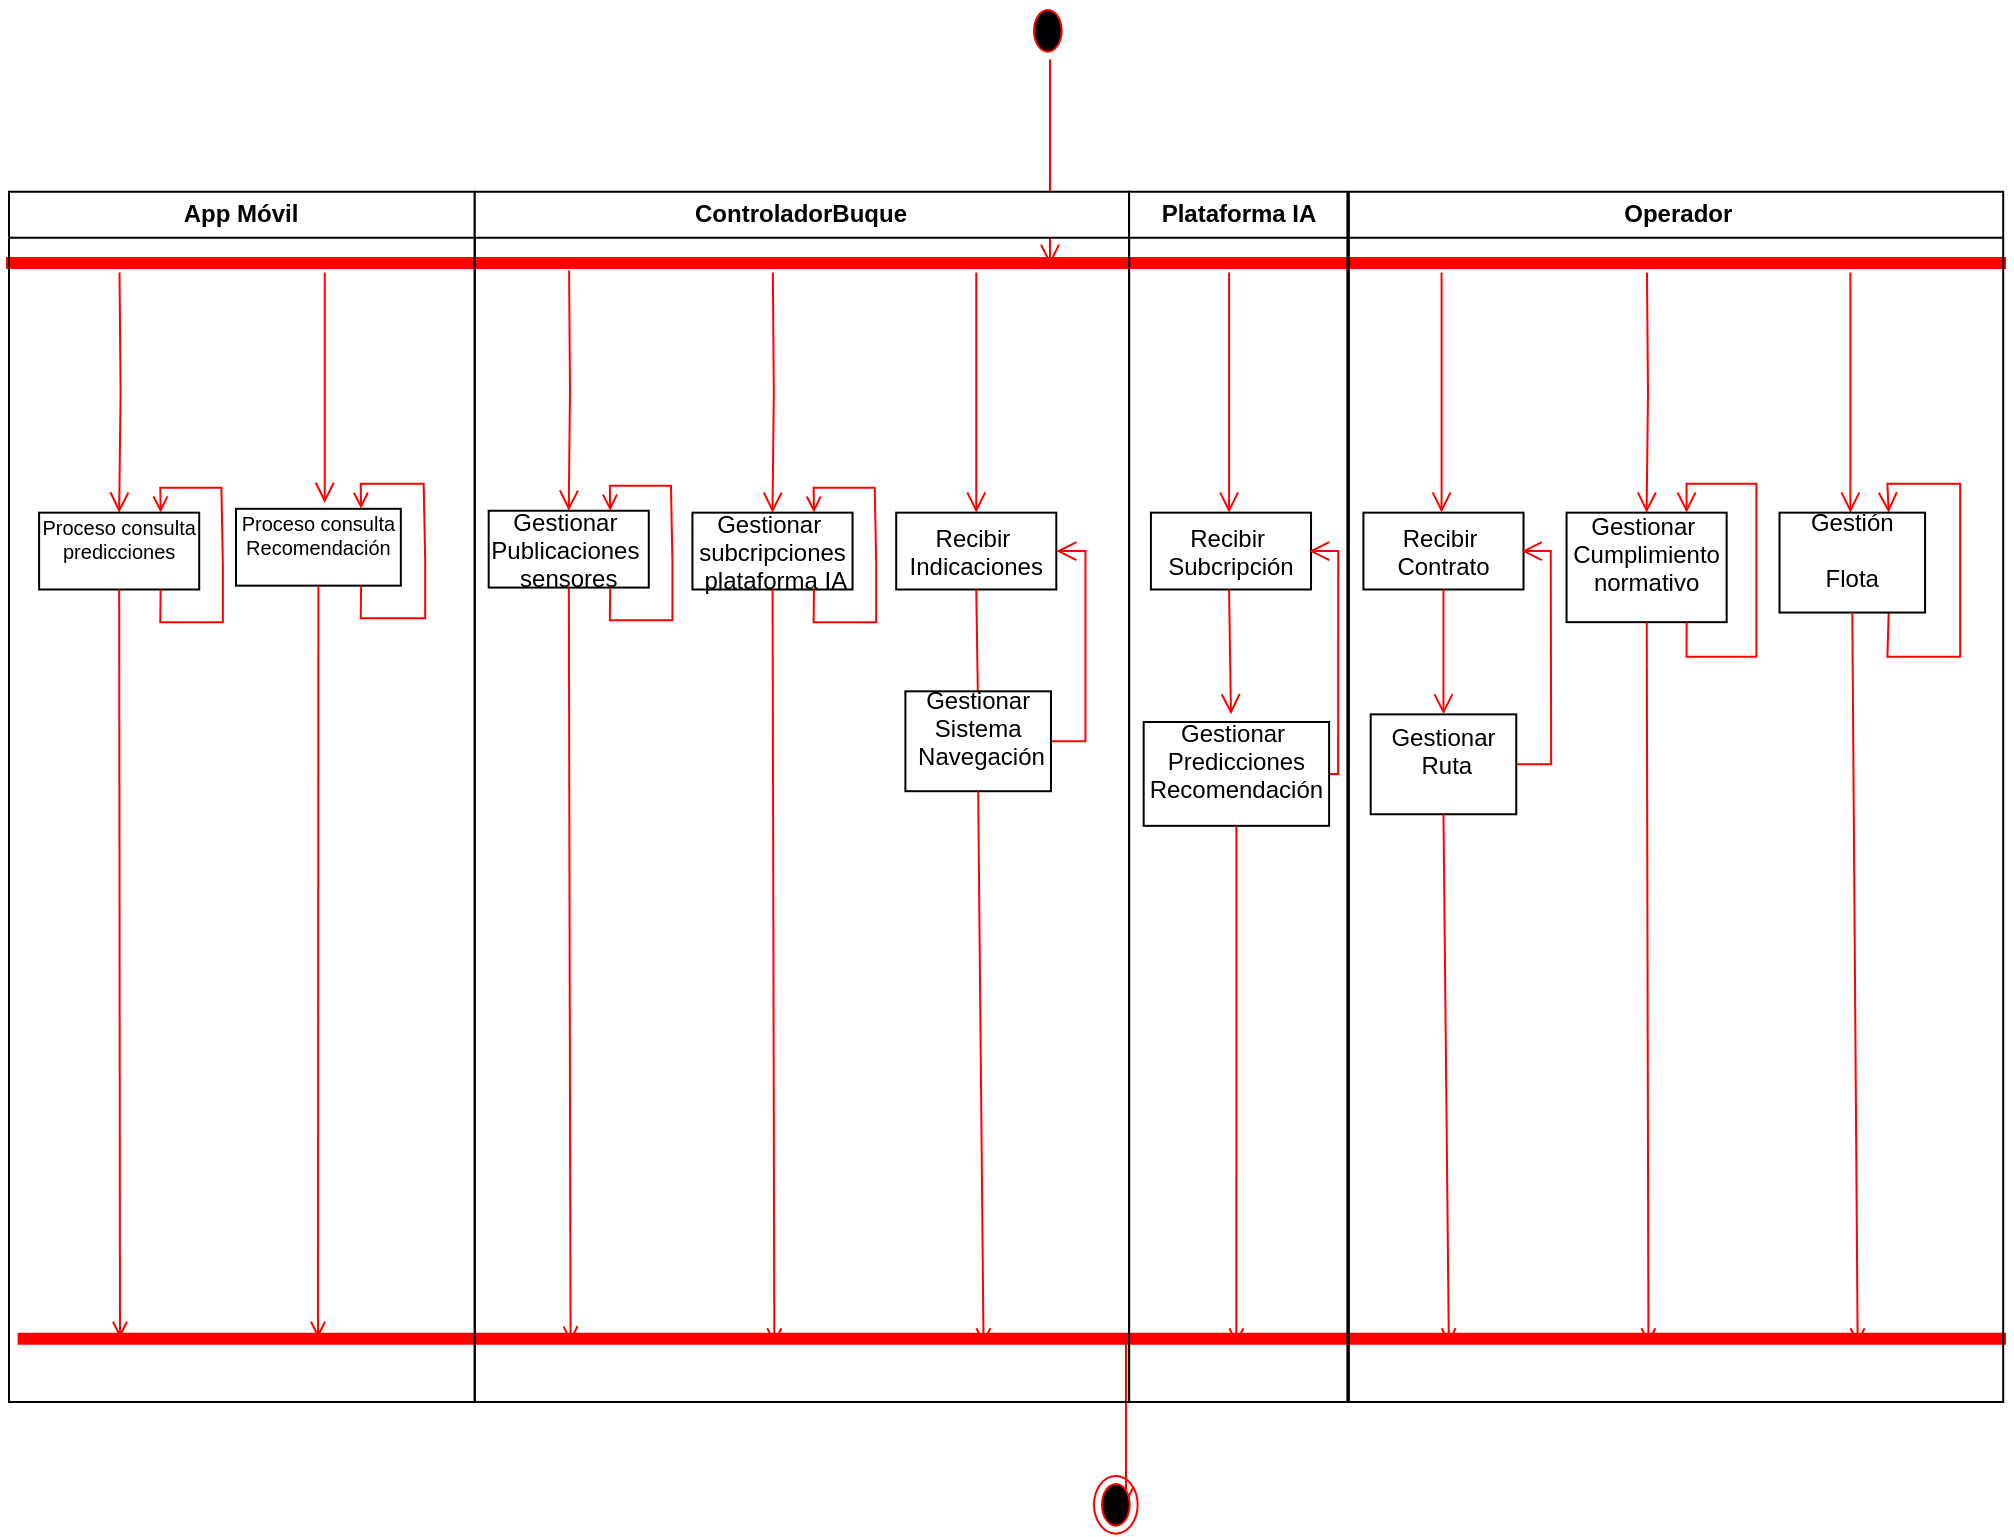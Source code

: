 <mxfile version="24.0.7" type="github">
  <diagram name="Page-1" id="e7e014a7-5840-1c2e-5031-d8a46d1fe8dd">
    <mxGraphModel dx="1059" dy="563" grid="1" gridSize="10" guides="1" tooltips="1" connect="1" arrows="1" fold="1" page="1" pageScale="1" pageWidth="1169" pageHeight="826" background="none" math="0" shadow="0">
      <root>
        <mxCell id="0" />
        <mxCell id="1" parent="0" />
        <mxCell id="17" value="" style="endArrow=open;strokeColor=#FF0000;endFill=1;rounded=0" parent="1" edge="1">
          <mxGeometry relative="1" as="geometry">
            <mxPoint x="361.757" y="217.5" as="sourcePoint" />
          </mxGeometry>
        </mxCell>
        <mxCell id="19" value="" style="endArrow=open;strokeColor=#FF0000;endFill=1;rounded=0" parent="1" edge="1">
          <mxGeometry relative="1" as="geometry">
            <mxPoint x="245" y="310" as="sourcePoint" />
          </mxGeometry>
        </mxCell>
        <mxCell id="oyGk57IEvTgloW_zHovH-42" value="" style="edgeStyle=orthogonalEdgeStyle;html=1;verticalAlign=bottom;endArrow=open;endSize=8;strokeColor=#ff0000;rounded=0;entryX=0.5;entryY=0;entryDx=0;entryDy=0;" parent="1" target="7" edge="1">
          <mxGeometry relative="1" as="geometry">
            <mxPoint x="344.385" y="262.5" as="targetPoint" />
            <mxPoint x="86.764" y="195.263" as="sourcePoint" />
          </mxGeometry>
        </mxCell>
        <mxCell id="oyGk57IEvTgloW_zHovH-46" value="" style="shape=line;html=1;strokeWidth=6;strokeColor=#ff0000;" parent="1" vertex="1">
          <mxGeometry x="35.82" y="723.55" width="994.18" height="9.61" as="geometry" />
        </mxCell>
        <mxCell id="oyGk57IEvTgloW_zHovH-51" value="" style="group" parent="1" vertex="1" connectable="0">
          <mxGeometry x="46.556" y="302.842" width="91.877" height="67.237" as="geometry" />
        </mxCell>
        <mxCell id="7" value="Proceso consulta&#xa;predicciones&#xa;" style="verticalAlign=middle;fontSize=10;" parent="oyGk57IEvTgloW_zHovH-51" vertex="1">
          <mxGeometry y="12.487" width="80.052" height="38.421" as="geometry" />
        </mxCell>
        <mxCell id="oyGk57IEvTgloW_zHovH-44" value="" style="endArrow=open;strokeColor=#FF0000;endFill=1;rounded=0;exitX=0.75;exitY=1;exitDx=0;exitDy=0;entryX=0.75;entryY=0;entryDx=0;entryDy=0;" parent="oyGk57IEvTgloW_zHovH-51" edge="1">
          <mxGeometry relative="1" as="geometry">
            <mxPoint x="60.766" y="50.908" as="sourcePoint" />
            <mxPoint x="60.766" y="12.487" as="targetPoint" />
            <Array as="points">
              <mxPoint x="60.585" y="67.237" />
              <mxPoint x="91.877" y="67.237" />
              <mxPoint x="91.877" y="38.421" />
              <mxPoint x="91.15" />
              <mxPoint x="76.595" />
              <mxPoint x="60.585" />
            </Array>
          </mxGeometry>
        </mxCell>
        <mxCell id="oyGk57IEvTgloW_zHovH-54" value="" style="group" parent="1" vertex="1" connectable="0">
          <mxGeometry x="144.983" y="300.921" width="94.606" height="67.237" as="geometry" />
        </mxCell>
        <mxCell id="oyGk57IEvTgloW_zHovH-55" value="Proceso consulta&#xa;Recomendación&#xa;" style="verticalAlign=middle;fontSize=10;" parent="oyGk57IEvTgloW_zHovH-54" vertex="1">
          <mxGeometry y="12.487" width="82.429" height="38.421" as="geometry" />
        </mxCell>
        <mxCell id="oyGk57IEvTgloW_zHovH-56" value="" style="endArrow=open;strokeColor=#FF0000;endFill=1;rounded=0;exitX=0.75;exitY=1;exitDx=0;exitDy=0;entryX=0.75;entryY=0;entryDx=0;entryDy=0;" parent="oyGk57IEvTgloW_zHovH-54" edge="1">
          <mxGeometry relative="1" as="geometry">
            <mxPoint x="62.571" y="50.908" as="sourcePoint" />
            <mxPoint x="62.571" y="12.487" as="targetPoint" />
            <Array as="points">
              <mxPoint x="62.384" y="67.237" />
              <mxPoint x="94.606" y="67.237" />
              <mxPoint x="94.606" y="38.421" />
              <mxPoint x="93.857" />
              <mxPoint x="78.87" />
              <mxPoint x="62.384" />
            </Array>
          </mxGeometry>
        </mxCell>
        <mxCell id="9" value="" style="endArrow=open;strokeColor=#FF0000;endFill=1;rounded=0;" parent="1" source="7" edge="1">
          <mxGeometry relative="1" as="geometry">
            <mxPoint x="87" y="728" as="targetPoint" />
          </mxGeometry>
        </mxCell>
        <mxCell id="oyGk57IEvTgloW_zHovH-57" value="" style="endArrow=open;strokeColor=#FF0000;endFill=1;rounded=0;" parent="1" source="oyGk57IEvTgloW_zHovH-55" edge="1">
          <mxGeometry relative="1" as="geometry">
            <mxPoint x="186" y="728" as="targetPoint" />
          </mxGeometry>
        </mxCell>
        <mxCell id="oyGk57IEvTgloW_zHovH-61" value="" style="html=1;verticalAlign=bottom;endArrow=open;endSize=8;strokeColor=#ff0000;rounded=0;" parent="1" edge="1">
          <mxGeometry relative="1" as="geometry">
            <mxPoint x="189.375" y="310.526" as="targetPoint" />
            <mxPoint x="189.375" y="195.263" as="sourcePoint" />
          </mxGeometry>
        </mxCell>
        <mxCell id="oyGk57IEvTgloW_zHovH-160" value="" style="shape=line;html=1;strokeWidth=6;strokeColor=#ff0000;" parent="1" vertex="1">
          <mxGeometry x="30" y="185.66" width="1000" height="9.61" as="geometry" />
        </mxCell>
        <mxCell id="2" value="App Móvil" style="swimlane;whiteSpace=wrap;container=0;" parent="1" vertex="1">
          <mxGeometry x="31.499" y="154.921" width="232.877" height="605.132" as="geometry" />
        </mxCell>
        <mxCell id="14" value="" style="edgeStyle=elbowEdgeStyle;elbow=horizontal;verticalAlign=bottom;endArrow=open;endSize=8;strokeColor=#FF0000;endFill=1;rounded=0;entryX=0.522;entryY=0.6;entryDx=0;entryDy=0;entryPerimeter=0;" parent="1" source="13" target="oyGk57IEvTgloW_zHovH-160" edge="1">
          <mxGeometry x="1385.643" y="382.158" as="geometry">
            <mxPoint x="737.426" y="198.421" as="targetPoint" />
          </mxGeometry>
        </mxCell>
        <mxCell id="MZYvdmbF87EqFMKrzUNa-25" value="" style="group" vertex="1" connectable="0" parent="1">
          <mxGeometry x="482.798" y="80" width="21.832" height="730" as="geometry" />
        </mxCell>
        <mxCell id="oyGk57IEvTgloW_zHovH-153" value="" style="endArrow=open;strokeColor=#FF0000;endFill=1;rounded=0;" parent="MZYvdmbF87EqFMKrzUNa-25" edge="1">
          <mxGeometry relative="1" as="geometry">
            <mxPoint x="107.202" y="650" as="sourcePoint" />
            <mxPoint x="107.202" y="731" as="targetPoint" />
          </mxGeometry>
        </mxCell>
        <mxCell id="4" value="ControladorBuque" style="swimlane;whiteSpace=wrap;container=0;" parent="1" vertex="1">
          <mxGeometry x="264.374" y="154.921" width="327.171" height="605.132" as="geometry" />
        </mxCell>
        <mxCell id="oyGk57IEvTgloW_zHovH-83" value="" style="edgeStyle=orthogonalEdgeStyle;html=1;verticalAlign=bottom;endArrow=open;endSize=8;strokeColor=#ff0000;rounded=0;entryX=0.5;entryY=0;entryDx=0;entryDy=0;" parent="4" target="oyGk57IEvTgloW_zHovH-85" edge="1">
          <mxGeometry relative="1" as="geometry">
            <mxPoint x="304.793" y="106.618" as="targetPoint" />
            <mxPoint x="47.172" y="39.382" as="sourcePoint" />
          </mxGeometry>
        </mxCell>
        <mxCell id="oyGk57IEvTgloW_zHovH-84" value="" style="group" parent="4" vertex="1" connectable="0">
          <mxGeometry x="6.964" y="146.961" width="91.877" height="67.237" as="geometry" />
        </mxCell>
        <mxCell id="oyGk57IEvTgloW_zHovH-85" value="Gestionar &#xa;Publicaciones &#xa;sensores" style="verticalAlign=middle;" parent="oyGk57IEvTgloW_zHovH-84" vertex="1">
          <mxGeometry y="12.487" width="80.052" height="38.421" as="geometry" />
        </mxCell>
        <mxCell id="oyGk57IEvTgloW_zHovH-86" value="" style="endArrow=open;strokeColor=#FF0000;endFill=1;rounded=0;exitX=0.75;exitY=1;exitDx=0;exitDy=0;entryX=0.75;entryY=0;entryDx=0;entryDy=0;" parent="oyGk57IEvTgloW_zHovH-84" edge="1">
          <mxGeometry relative="1" as="geometry">
            <mxPoint x="60.766" y="50.908" as="sourcePoint" />
            <mxPoint x="60.766" y="12.487" as="targetPoint" />
            <Array as="points">
              <mxPoint x="60.585" y="67.237" />
              <mxPoint x="91.877" y="67.237" />
              <mxPoint x="91.877" y="38.421" />
              <mxPoint x="91.15" />
              <mxPoint x="76.595" />
              <mxPoint x="60.585" />
            </Array>
          </mxGeometry>
        </mxCell>
        <mxCell id="oyGk57IEvTgloW_zHovH-87" value="" style="endArrow=open;strokeColor=#FF0000;endFill=1;rounded=0;entryX=0.096;entryY=0.8;entryDx=0;entryDy=0;entryPerimeter=0;" parent="4" source="oyGk57IEvTgloW_zHovH-85" edge="1">
          <mxGeometry relative="1" as="geometry">
            <mxPoint x="47.9" y="575.355" as="targetPoint" />
          </mxGeometry>
        </mxCell>
        <mxCell id="oyGk57IEvTgloW_zHovH-88" value="" style="edgeStyle=orthogonalEdgeStyle;html=1;verticalAlign=bottom;endArrow=open;endSize=8;strokeColor=#ff0000;rounded=0;entryX=0.5;entryY=0;entryDx=0;entryDy=0;" parent="4" target="oyGk57IEvTgloW_zHovH-90" edge="1">
          <mxGeometry relative="1" as="geometry">
            <mxPoint x="406.677" y="107.579" as="targetPoint" />
            <mxPoint x="149.056" y="40.342" as="sourcePoint" />
          </mxGeometry>
        </mxCell>
        <mxCell id="oyGk57IEvTgloW_zHovH-89" value="" style="group" parent="4" vertex="1" connectable="0">
          <mxGeometry x="108.848" y="147.921" width="91.877" height="67.237" as="geometry" />
        </mxCell>
        <mxCell id="oyGk57IEvTgloW_zHovH-90" value="Gestionar &#xa;subcripciones&#xa; plataforma IA" style="verticalAlign=middle;" parent="oyGk57IEvTgloW_zHovH-89" vertex="1">
          <mxGeometry y="12.487" width="80.052" height="38.421" as="geometry" />
        </mxCell>
        <mxCell id="oyGk57IEvTgloW_zHovH-91" value="" style="endArrow=open;strokeColor=#FF0000;endFill=1;rounded=0;exitX=0.75;exitY=1;exitDx=0;exitDy=0;entryX=0.75;entryY=0;entryDx=0;entryDy=0;" parent="oyGk57IEvTgloW_zHovH-89" edge="1">
          <mxGeometry relative="1" as="geometry">
            <mxPoint x="60.766" y="50.908" as="sourcePoint" />
            <mxPoint x="60.766" y="12.487" as="targetPoint" />
            <Array as="points">
              <mxPoint x="60.585" y="67.237" />
              <mxPoint x="91.877" y="67.237" />
              <mxPoint x="91.877" y="38.421" />
              <mxPoint x="91.15" />
              <mxPoint x="76.595" />
              <mxPoint x="60.585" />
            </Array>
          </mxGeometry>
        </mxCell>
        <mxCell id="oyGk57IEvTgloW_zHovH-92" value="" style="endArrow=open;strokeColor=#FF0000;endFill=1;rounded=0;entryX=0.096;entryY=0.8;entryDx=0;entryDy=0;entryPerimeter=0;" parent="4" source="oyGk57IEvTgloW_zHovH-90" edge="1">
          <mxGeometry relative="1" as="geometry">
            <mxPoint x="149.784" y="576.316" as="targetPoint" />
          </mxGeometry>
        </mxCell>
        <mxCell id="oyGk57IEvTgloW_zHovH-95" value="Recibir &#xa;Indicaciones" style="verticalAlign=middle;" parent="4" vertex="1">
          <mxGeometry x="210.732" y="160.408" width="80.052" height="38.421" as="geometry" />
        </mxCell>
        <mxCell id="oyGk57IEvTgloW_zHovH-96" value="" style="html=1;verticalAlign=bottom;endArrow=open;endSize=8;strokeColor=#ff0000;rounded=0;entryX=0.5;entryY=0;entryDx=0;entryDy=0;" parent="4" target="oyGk57IEvTgloW_zHovH-95" edge="1">
          <mxGeometry relative="1" as="geometry">
            <mxPoint x="247.119" y="160.408" as="targetPoint" />
            <mxPoint x="250.758" y="40.342" as="sourcePoint" />
          </mxGeometry>
        </mxCell>
        <mxCell id="oyGk57IEvTgloW_zHovH-97" value="" style="html=1;verticalAlign=bottom;endArrow=open;endSize=8;strokeColor=#ff0000;rounded=0;exitX=1;exitY=0.5;exitDx=0;exitDy=0;entryX=1;entryY=0.5;entryDx=0;entryDy=0;" parent="4" source="oyGk57IEvTgloW_zHovH-99" target="oyGk57IEvTgloW_zHovH-95" edge="1">
          <mxGeometry relative="1" as="geometry">
            <mxPoint x="305.339" y="165.211" as="targetPoint" />
            <mxPoint x="258.035" y="49.947" as="sourcePoint" />
            <Array as="points">
              <mxPoint x="305.339" y="274.711" />
              <mxPoint x="305.339" y="179.618" />
            </Array>
          </mxGeometry>
        </mxCell>
        <mxCell id="oyGk57IEvTgloW_zHovH-98" value="" style="html=1;verticalAlign=bottom;endArrow=open;endSize=8;strokeColor=#ff0000;rounded=0;exitX=0.5;exitY=1;exitDx=0;exitDy=0;" parent="4" source="oyGk57IEvTgloW_zHovH-95" edge="1">
          <mxGeometry relative="1" as="geometry">
            <mxPoint x="251.711" y="261.263" as="targetPoint" />
            <mxPoint x="251.348" y="213.237" as="sourcePoint" />
          </mxGeometry>
        </mxCell>
        <mxCell id="oyGk57IEvTgloW_zHovH-99" value="Gestionar&#xa;Sistema&#xa; Navegación&#xa;" style="verticalAlign=middle;" parent="4" vertex="1">
          <mxGeometry x="215.324" y="249.737" width="72.774" height="49.947" as="geometry" />
        </mxCell>
        <mxCell id="oyGk57IEvTgloW_zHovH-100" value="" style="endArrow=open;strokeColor=#FF0000;endFill=1;rounded=0;entryX=0.488;entryY=0.8;entryDx=0;entryDy=0;entryPerimeter=0;exitX=0.5;exitY=1;exitDx=0;exitDy=0;" parent="4" source="oyGk57IEvTgloW_zHovH-99" edge="1">
          <mxGeometry relative="1" as="geometry">
            <mxPoint x="21.519" y="208.434" as="sourcePoint" />
            <mxPoint x="254.397" y="576.316" as="targetPoint" />
          </mxGeometry>
        </mxCell>
        <mxCell id="oyGk57IEvTgloW_zHovH-101" value="Plataforma IA" style="swimlane;whiteSpace=wrap;container=0;startSize=23;" parent="1" vertex="1">
          <mxGeometry x="591.545" y="154.921" width="109.161" height="605.132" as="geometry" />
        </mxCell>
        <mxCell id="oyGk57IEvTgloW_zHovH-112" value="Recibir &#xa;Subcripción" style="verticalAlign=middle;" parent="oyGk57IEvTgloW_zHovH-101" vertex="1">
          <mxGeometry x="10.916" y="160.408" width="80.052" height="38.421" as="geometry" />
        </mxCell>
        <mxCell id="oyGk57IEvTgloW_zHovH-113" value="" style="html=1;verticalAlign=bottom;endArrow=open;endSize=8;strokeColor=#ff0000;rounded=0;entryX=0.5;entryY=0;entryDx=0;entryDy=0;" parent="oyGk57IEvTgloW_zHovH-101" edge="1">
          <mxGeometry relative="1" as="geometry">
            <mxPoint x="49.989" y="160.408" as="targetPoint" />
            <mxPoint x="49.989" y="40.342" as="sourcePoint" />
          </mxGeometry>
        </mxCell>
        <mxCell id="oyGk57IEvTgloW_zHovH-114" value="" style="html=1;verticalAlign=bottom;endArrow=open;endSize=8;strokeColor=#ff0000;rounded=0;exitX=1;exitY=0.5;exitDx=0;exitDy=0;entryX=1;entryY=0.5;entryDx=0;entryDy=0;" parent="oyGk57IEvTgloW_zHovH-101" source="oyGk57IEvTgloW_zHovH-116" edge="1">
          <mxGeometry relative="1" as="geometry">
            <mxPoint x="90.014" y="179.618" as="targetPoint" />
            <mxPoint x="57.266" y="49.947" as="sourcePoint" />
            <Array as="points">
              <mxPoint x="104.515" y="291.079" />
              <mxPoint x="104.569" y="179.618" />
            </Array>
          </mxGeometry>
        </mxCell>
        <mxCell id="oyGk57IEvTgloW_zHovH-115" value="" style="html=1;verticalAlign=bottom;endArrow=open;endSize=8;strokeColor=#ff0000;rounded=0;exitX=0.5;exitY=1;exitDx=0;exitDy=0;" parent="oyGk57IEvTgloW_zHovH-101" edge="1">
          <mxGeometry relative="1" as="geometry">
            <mxPoint x="50.942" y="261.263" as="targetPoint" />
            <mxPoint x="49.989" y="198.829" as="sourcePoint" />
          </mxGeometry>
        </mxCell>
        <mxCell id="oyGk57IEvTgloW_zHovH-116" value="Gestionar &#xa;Predicciones&#xa;Recomendación&#xa;" style="verticalAlign=middle;" parent="oyGk57IEvTgloW_zHovH-101" vertex="1">
          <mxGeometry x="7.29" y="265.08" width="92.71" height="51.92" as="geometry" />
        </mxCell>
        <mxCell id="oyGk57IEvTgloW_zHovH-117" value="" style="endArrow=open;strokeColor=#FF0000;endFill=1;rounded=0;entryX=0.488;entryY=0.8;entryDx=0;entryDy=0;entryPerimeter=0;exitX=0.5;exitY=1;exitDx=0;exitDy=0;" parent="oyGk57IEvTgloW_zHovH-101" source="oyGk57IEvTgloW_zHovH-116" edge="1">
          <mxGeometry relative="1" as="geometry">
            <mxPoint x="-179.25" y="208.434" as="sourcePoint" />
            <mxPoint x="53.627" y="576.316" as="targetPoint" />
          </mxGeometry>
        </mxCell>
        <mxCell id="oyGk57IEvTgloW_zHovH-123" value=" Operador" style="swimlane;whiteSpace=wrap;container=0;" parent="1" vertex="1">
          <mxGeometry x="701.434" y="154.921" width="327.171" height="605.132" as="geometry" />
        </mxCell>
        <mxCell id="oyGk57IEvTgloW_zHovH-129" value="" style="edgeStyle=orthogonalEdgeStyle;html=1;verticalAlign=bottom;endArrow=open;endSize=8;strokeColor=#ff0000;rounded=0;entryX=0.5;entryY=0;entryDx=0;entryDy=0;" parent="oyGk57IEvTgloW_zHovH-123" target="oyGk57IEvTgloW_zHovH-131" edge="1">
          <mxGeometry relative="1" as="geometry">
            <mxPoint x="406.677" y="107.579" as="targetPoint" />
            <mxPoint x="149.056" y="40.342" as="sourcePoint" />
          </mxGeometry>
        </mxCell>
        <mxCell id="oyGk57IEvTgloW_zHovH-130" value="" style="group" parent="oyGk57IEvTgloW_zHovH-123" vertex="1" connectable="0">
          <mxGeometry x="108.848" y="147.921" width="91.877" height="67.237" as="geometry" />
        </mxCell>
        <mxCell id="oyGk57IEvTgloW_zHovH-131" value="Gestionar &#xa;Cumplimiento&#xa;normativo&#xa; " style="verticalAlign=middle;" parent="oyGk57IEvTgloW_zHovH-130" vertex="1">
          <mxGeometry y="12.487" width="80.052" height="54.75" as="geometry" />
        </mxCell>
        <mxCell id="oyGk57IEvTgloW_zHovH-147" value="" style="html=1;verticalAlign=bottom;endArrow=open;endSize=8;strokeColor=#ff0000;rounded=0;exitX=0.75;exitY=1;exitDx=0;exitDy=0;entryX=0.75;entryY=0;entryDx=0;entryDy=0;" parent="oyGk57IEvTgloW_zHovH-130" source="oyGk57IEvTgloW_zHovH-131" target="oyGk57IEvTgloW_zHovH-131" edge="1">
          <mxGeometry relative="1" as="geometry">
            <mxPoint x="-127.995" y="41.303" as="targetPoint" />
            <mxPoint x="-130.681" y="147.921" as="sourcePoint" />
            <Array as="points">
              <mxPoint x="59.988" y="84.526" />
              <mxPoint x="94.919" y="84.526" />
              <mxPoint x="94.919" y="-1.921" />
              <mxPoint x="59.988" y="-1.921" />
            </Array>
          </mxGeometry>
        </mxCell>
        <mxCell id="oyGk57IEvTgloW_zHovH-133" value="" style="endArrow=open;strokeColor=#FF0000;endFill=1;rounded=0;entryX=0.096;entryY=0.8;entryDx=0;entryDy=0;entryPerimeter=0;" parent="oyGk57IEvTgloW_zHovH-123" source="oyGk57IEvTgloW_zHovH-131" edge="1">
          <mxGeometry relative="1" as="geometry">
            <mxPoint x="149.784" y="576.316" as="targetPoint" />
          </mxGeometry>
        </mxCell>
        <mxCell id="oyGk57IEvTgloW_zHovH-135" value="" style="html=1;verticalAlign=bottom;endArrow=open;endSize=8;strokeColor=#ff0000;rounded=0;entryX=0.5;entryY=0;entryDx=0;entryDy=0;" parent="oyGk57IEvTgloW_zHovH-123" edge="1">
          <mxGeometry relative="1" as="geometry">
            <mxPoint x="250.758" y="160.408" as="targetPoint" />
            <mxPoint x="250.758" y="40.342" as="sourcePoint" />
          </mxGeometry>
        </mxCell>
        <mxCell id="oyGk57IEvTgloW_zHovH-136" value="" style="html=1;verticalAlign=bottom;endArrow=open;endSize=8;strokeColor=#ff0000;rounded=0;exitX=0.75;exitY=1;exitDx=0;exitDy=0;entryX=0.75;entryY=0;entryDx=0;entryDy=0;" parent="oyGk57IEvTgloW_zHovH-123" source="oyGk57IEvTgloW_zHovH-138" target="oyGk57IEvTgloW_zHovH-138" edge="1">
          <mxGeometry relative="1" as="geometry">
            <mxPoint x="269.265" y="107.579" as="targetPoint" />
            <mxPoint x="269.992" y="155.605" as="sourcePoint" />
            <Array as="points">
              <mxPoint x="269.265" y="232.447" />
              <mxPoint x="305.652" y="232.447" />
              <mxPoint x="305.652" y="146" />
              <mxPoint x="269.265" y="146" />
            </Array>
          </mxGeometry>
        </mxCell>
        <mxCell id="oyGk57IEvTgloW_zHovH-138" value="Gestión &#xa;&#xa;Flota&#xa;" style="verticalAlign=middle;" parent="oyGk57IEvTgloW_zHovH-123" vertex="1">
          <mxGeometry x="215.324" y="160.408" width="72.774" height="49.947" as="geometry" />
        </mxCell>
        <mxCell id="oyGk57IEvTgloW_zHovH-139" value="" style="endArrow=open;strokeColor=#FF0000;endFill=1;rounded=0;entryX=0.488;entryY=0.8;entryDx=0;entryDy=0;entryPerimeter=0;exitX=0.5;exitY=1;exitDx=0;exitDy=0;" parent="oyGk57IEvTgloW_zHovH-123" source="oyGk57IEvTgloW_zHovH-138" edge="1">
          <mxGeometry relative="1" as="geometry">
            <mxPoint x="21.519" y="208.434" as="sourcePoint" />
            <mxPoint x="254.397" y="576.316" as="targetPoint" />
          </mxGeometry>
        </mxCell>
        <mxCell id="oyGk57IEvTgloW_zHovH-140" value="Recibir &#xa;Contrato" style="verticalAlign=middle;" parent="oyGk57IEvTgloW_zHovH-123" vertex="1">
          <mxGeometry x="7.277" y="160.408" width="80.052" height="38.421" as="geometry" />
        </mxCell>
        <mxCell id="oyGk57IEvTgloW_zHovH-141" value="" style="html=1;verticalAlign=bottom;endArrow=open;endSize=8;strokeColor=#ff0000;rounded=0;entryX=0.5;entryY=0;entryDx=0;entryDy=0;" parent="oyGk57IEvTgloW_zHovH-123" edge="1">
          <mxGeometry relative="1" as="geometry">
            <mxPoint x="46.35" y="160.408" as="targetPoint" />
            <mxPoint x="46.35" y="40.342" as="sourcePoint" />
          </mxGeometry>
        </mxCell>
        <mxCell id="oyGk57IEvTgloW_zHovH-142" value="" style="html=1;verticalAlign=bottom;endArrow=open;endSize=8;strokeColor=#ff0000;rounded=0;exitX=1;exitY=0.5;exitDx=0;exitDy=0;entryX=1;entryY=0.5;entryDx=0;entryDy=0;" parent="oyGk57IEvTgloW_zHovH-123" source="oyGk57IEvTgloW_zHovH-143" edge="1">
          <mxGeometry relative="1" as="geometry">
            <mxPoint x="86.376" y="179.618" as="targetPoint" />
            <mxPoint x="53.627" y="49.947" as="sourcePoint" />
            <Array as="points">
              <mxPoint x="101.156" y="286.237" />
              <mxPoint x="100.931" y="179.618" />
            </Array>
          </mxGeometry>
        </mxCell>
        <mxCell id="oyGk57IEvTgloW_zHovH-143" value="Gestionar&#xa; Ruta&#xa;" style="verticalAlign=middle;" parent="oyGk57IEvTgloW_zHovH-123" vertex="1">
          <mxGeometry x="10.916" y="261.263" width="72.774" height="49.947" as="geometry" />
        </mxCell>
        <mxCell id="oyGk57IEvTgloW_zHovH-144" value="" style="endArrow=open;strokeColor=#FF0000;endFill=1;rounded=0;entryX=0.488;entryY=0.8;entryDx=0;entryDy=0;entryPerimeter=0;exitX=0.5;exitY=1;exitDx=0;exitDy=0;" parent="oyGk57IEvTgloW_zHovH-123" source="oyGk57IEvTgloW_zHovH-143" edge="1">
          <mxGeometry relative="1" as="geometry">
            <mxPoint x="-182.889" y="208.434" as="sourcePoint" />
            <mxPoint x="49.989" y="576.316" as="targetPoint" />
          </mxGeometry>
        </mxCell>
        <mxCell id="oyGk57IEvTgloW_zHovH-145" value="" style="html=1;verticalAlign=bottom;endArrow=open;endSize=8;strokeColor=#ff0000;rounded=0;exitX=0.5;exitY=1;exitDx=0;exitDy=0;" parent="oyGk57IEvTgloW_zHovH-123" source="oyGk57IEvTgloW_zHovH-140" target="oyGk57IEvTgloW_zHovH-143" edge="1">
          <mxGeometry relative="1" as="geometry">
            <mxPoint x="-58.219" y="270.868" as="targetPoint" />
            <mxPoint x="-59.173" y="208.434" as="sourcePoint" />
          </mxGeometry>
        </mxCell>
        <mxCell id="oyGk57IEvTgloW_zHovH-157" value="" style="ellipse;html=1;shape=endState;fillColor=#000000;strokeColor=#ff0000;" parent="1" vertex="1">
          <mxGeometry x="573.998" y="797.004" width="21.832" height="28.816" as="geometry" />
        </mxCell>
        <mxCell id="13" value="" style="ellipse;shape=startState;fillColor=#000000;strokeColor=#ff0000;" parent="1" vertex="1">
          <mxGeometry x="539.998" y="60" width="21.832" height="28.816" as="geometry" />
        </mxCell>
      </root>
    </mxGraphModel>
  </diagram>
</mxfile>
